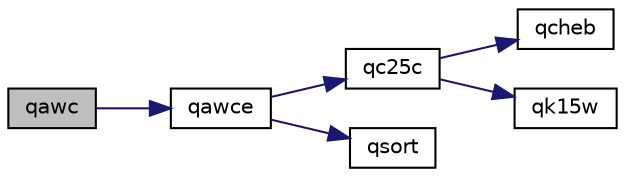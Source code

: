 digraph G
{
  edge [fontname="Helvetica",fontsize="10",labelfontname="Helvetica",labelfontsize="10"];
  node [fontname="Helvetica",fontsize="10",shape=record];
  rankdir=LR;
  Node1 [label="qawc",height=0.2,width=0.4,color="black", fillcolor="grey75", style="filled" fontcolor="black"];
  Node1 -> Node2 [color="midnightblue",fontsize="10",style="solid",fontname="Helvetica"];
  Node2 [label="qawce",height=0.2,width=0.4,color="black", fillcolor="white", style="filled",URL="$quadpack_8f90.html#a51d7f754a9214f7490c035740fc0aef7"];
  Node2 -> Node3 [color="midnightblue",fontsize="10",style="solid",fontname="Helvetica"];
  Node3 [label="qc25c",height=0.2,width=0.4,color="black", fillcolor="white", style="filled",URL="$quadpack_8f90.html#af8148c1623b7cf59159c491cfb1856f4"];
  Node3 -> Node4 [color="midnightblue",fontsize="10",style="solid",fontname="Helvetica"];
  Node4 [label="qcheb",height=0.2,width=0.4,color="black", fillcolor="white", style="filled",URL="$quadpack_8f90.html#ad5beefcfdb335ea68ccf8397536c8c36"];
  Node3 -> Node5 [color="midnightblue",fontsize="10",style="solid",fontname="Helvetica"];
  Node5 [label="qk15w",height=0.2,width=0.4,color="black", fillcolor="white", style="filled",URL="$quadpack_8f90.html#a0c083838940925726abd5bc85fa29587"];
  Node2 -> Node6 [color="midnightblue",fontsize="10",style="solid",fontname="Helvetica"];
  Node6 [label="qsort",height=0.2,width=0.4,color="black", fillcolor="white", style="filled",URL="$quadpack_8f90.html#a55e08a684c5a6315fb37dd0fdc66d8e6"];
}
